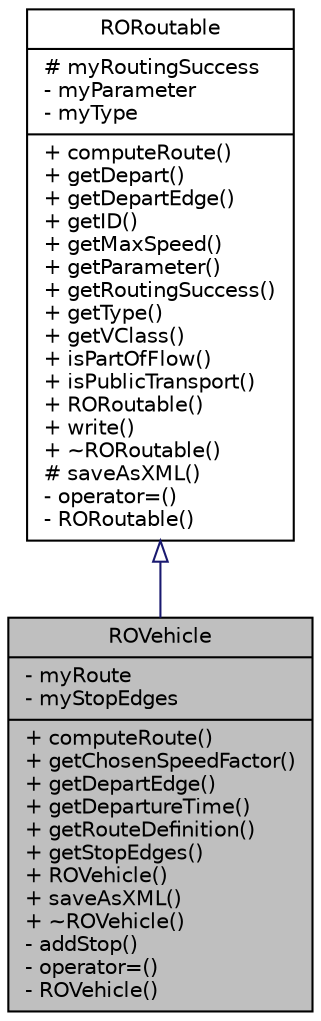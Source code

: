 digraph "ROVehicle"
{
  edge [fontname="Helvetica",fontsize="10",labelfontname="Helvetica",labelfontsize="10"];
  node [fontname="Helvetica",fontsize="10",shape=record];
  Node0 [label="{ROVehicle\n|- myRoute\l- myStopEdges\l|+ computeRoute()\l+ getChosenSpeedFactor()\l+ getDepartEdge()\l+ getDepartureTime()\l+ getRouteDefinition()\l+ getStopEdges()\l+ ROVehicle()\l+ saveAsXML()\l+ ~ROVehicle()\l- addStop()\l- operator=()\l- ROVehicle()\l}",height=0.2,width=0.4,color="black", fillcolor="grey75", style="filled", fontcolor="black"];
  Node1 -> Node0 [dir="back",color="midnightblue",fontsize="10",style="solid",arrowtail="onormal",fontname="Helvetica"];
  Node1 [label="{RORoutable\n|# myRoutingSuccess\l- myParameter\l- myType\l|+ computeRoute()\l+ getDepart()\l+ getDepartEdge()\l+ getID()\l+ getMaxSpeed()\l+ getParameter()\l+ getRoutingSuccess()\l+ getType()\l+ getVClass()\l+ isPartOfFlow()\l+ isPublicTransport()\l+ RORoutable()\l+ write()\l+ ~RORoutable()\l# saveAsXML()\l- operator=()\l- RORoutable()\l}",height=0.2,width=0.4,color="black", fillcolor="white", style="filled",URL="$df/d7c/class_r_o_routable.html",tooltip="A routable thing such as a vehicle or person. "];
}
